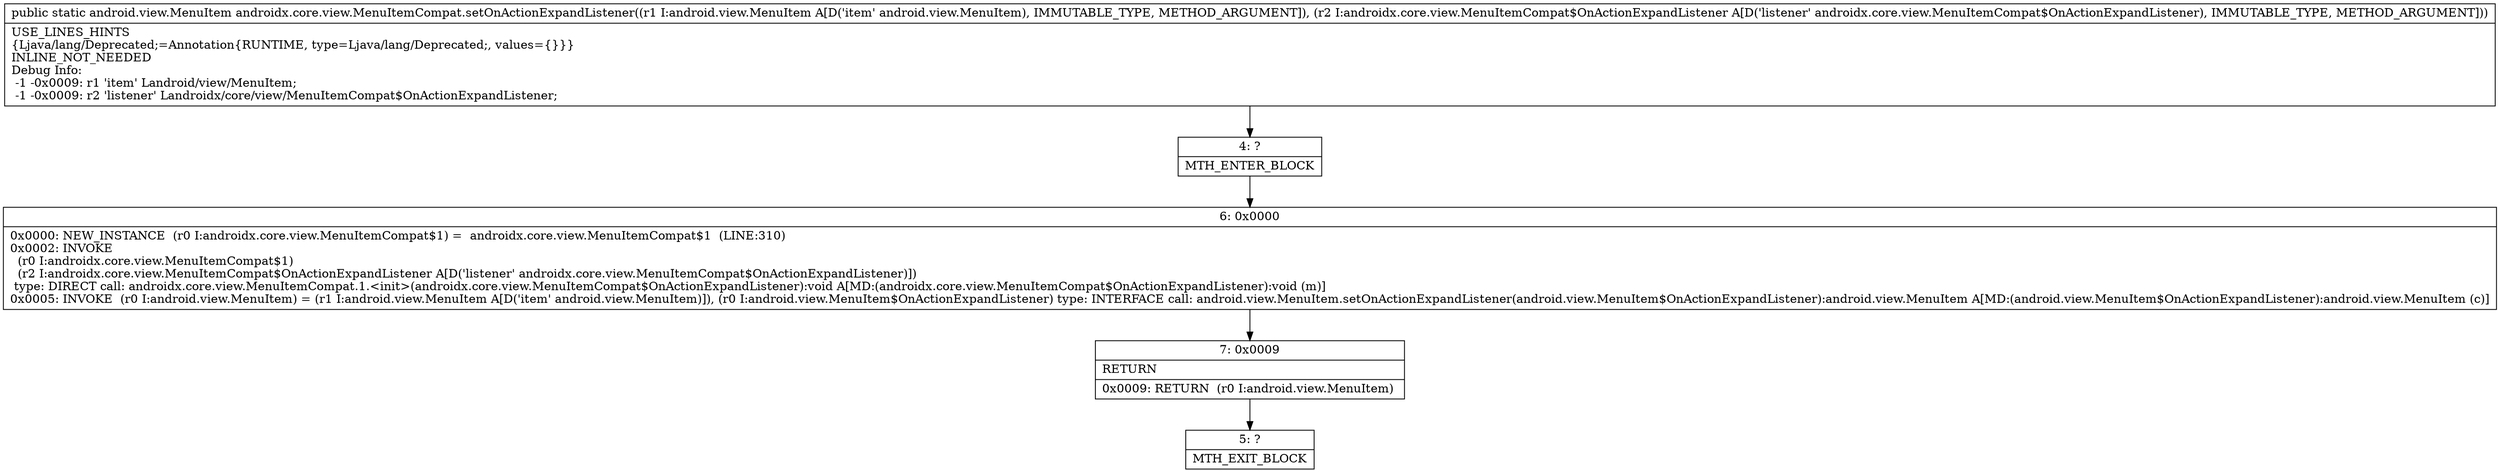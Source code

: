 digraph "CFG forandroidx.core.view.MenuItemCompat.setOnActionExpandListener(Landroid\/view\/MenuItem;Landroidx\/core\/view\/MenuItemCompat$OnActionExpandListener;)Landroid\/view\/MenuItem;" {
Node_4 [shape=record,label="{4\:\ ?|MTH_ENTER_BLOCK\l}"];
Node_6 [shape=record,label="{6\:\ 0x0000|0x0000: NEW_INSTANCE  (r0 I:androidx.core.view.MenuItemCompat$1) =  androidx.core.view.MenuItemCompat$1  (LINE:310)\l0x0002: INVOKE  \l  (r0 I:androidx.core.view.MenuItemCompat$1)\l  (r2 I:androidx.core.view.MenuItemCompat$OnActionExpandListener A[D('listener' androidx.core.view.MenuItemCompat$OnActionExpandListener)])\l type: DIRECT call: androidx.core.view.MenuItemCompat.1.\<init\>(androidx.core.view.MenuItemCompat$OnActionExpandListener):void A[MD:(androidx.core.view.MenuItemCompat$OnActionExpandListener):void (m)]\l0x0005: INVOKE  (r0 I:android.view.MenuItem) = (r1 I:android.view.MenuItem A[D('item' android.view.MenuItem)]), (r0 I:android.view.MenuItem$OnActionExpandListener) type: INTERFACE call: android.view.MenuItem.setOnActionExpandListener(android.view.MenuItem$OnActionExpandListener):android.view.MenuItem A[MD:(android.view.MenuItem$OnActionExpandListener):android.view.MenuItem (c)]\l}"];
Node_7 [shape=record,label="{7\:\ 0x0009|RETURN\l|0x0009: RETURN  (r0 I:android.view.MenuItem) \l}"];
Node_5 [shape=record,label="{5\:\ ?|MTH_EXIT_BLOCK\l}"];
MethodNode[shape=record,label="{public static android.view.MenuItem androidx.core.view.MenuItemCompat.setOnActionExpandListener((r1 I:android.view.MenuItem A[D('item' android.view.MenuItem), IMMUTABLE_TYPE, METHOD_ARGUMENT]), (r2 I:androidx.core.view.MenuItemCompat$OnActionExpandListener A[D('listener' androidx.core.view.MenuItemCompat$OnActionExpandListener), IMMUTABLE_TYPE, METHOD_ARGUMENT]))  | USE_LINES_HINTS\l\{Ljava\/lang\/Deprecated;=Annotation\{RUNTIME, type=Ljava\/lang\/Deprecated;, values=\{\}\}\}\lINLINE_NOT_NEEDED\lDebug Info:\l  \-1 \-0x0009: r1 'item' Landroid\/view\/MenuItem;\l  \-1 \-0x0009: r2 'listener' Landroidx\/core\/view\/MenuItemCompat$OnActionExpandListener;\l}"];
MethodNode -> Node_4;Node_4 -> Node_6;
Node_6 -> Node_7;
Node_7 -> Node_5;
}

